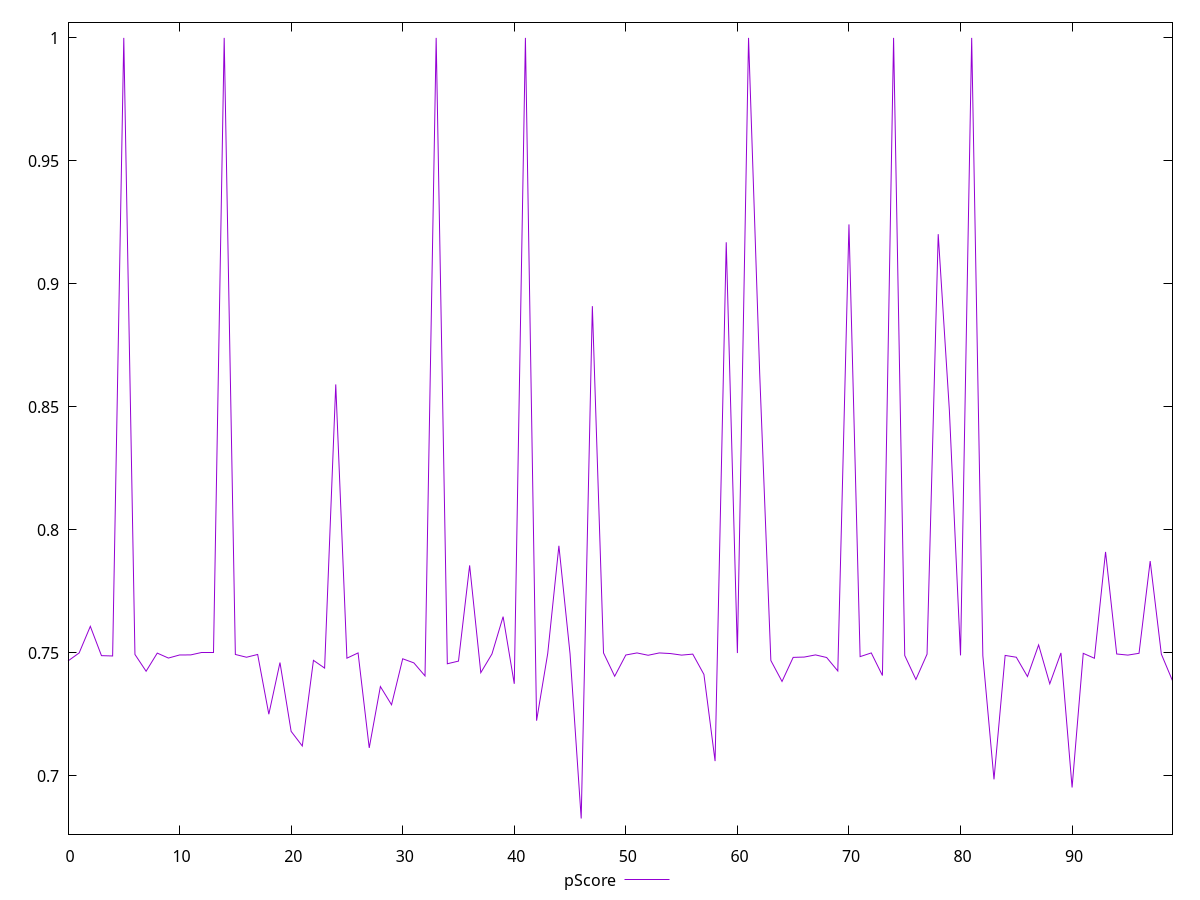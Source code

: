reset

$pScore <<EOF
0 0.7467322222222222
1 0.75
2 0.7608091666665859
3 0.7488944444444444
4 0.7487644444444445
5 1
6 0.74939
7 0.74256
8 0.74993
9 0.7479177777777778
10 0.7491688888888889
11 0.7491977777777777
12 0.75
13 0.75
14 1
15 0.7493755555555556
16 0.7482511111111111
17 0.7493755555555556
18 0.7250822222222222
19 0.7460933333333334
20 0.7181233333333333
21 0.7121694444440719
22 0.7469877777777778
23 0.7438366666666667
24 0.8591524999992302
25 0.7478666666666667
26 0.75
27 0.7113966666666667
28 0.7363366666666666
29 0.7289266666666501
30 0.7476244444444444
31 0.7459577777777777
32 0.7406577777777777
33 1
34 0.7455977777777778
35 0.74668
36 0.7855774999999752
37 0.7419811111111111
38 0.74957
39 0.7647483333339915
40 0.7374544444444444
41 1
42 0.7224600000006871
43 0.7497988888888889
44 0.7935408333331967
45 0.7496411111111111
46 0.682690555555746
47 0.8909516666666605
48 0.75
49 0.7405244444444444
50 0.7491577777777778
51 0.75
52 0.7490488888888889
53 0.75
54 0.7497477777777778
55 0.7491133333333333
56 0.7495188888888888
57 0.74126
58 0.7060277777777778
59 0.916912500000714
60 0.7499555555555556
61 1
62 0.8634749999991618
63 0.7469066666666667
64 0.73841
65 0.7481922222222223
66 0.7483227777775998
67 0.7491977777777777
68 0.7481433333333334
69 0.7426744444444444
70 0.9241966666669275
71 0.7484966666666667
72 0.75
73 0.7408155555555556
74 1
75 0.7489622222222222
76 0.7392255555555556
77 0.7495055555555555
78 0.9202150000003166
79 0.8486691666666107
80 0.7490022222222222
81 1
82 0.7488788888888889
83 0.6986088888888888
84 0.7489855555555556
85 0.74825
86 0.7404011111111111
87 0.7532533333341902
88 0.7374555555555555
89 0.75
90 0.6952977777777778
91 0.7498311111111111
92 0.7478366666666667
93 0.7910691666665176
94 0.7495733333333333
95 0.7491188888888889
96 0.7498544444444445
97 0.7873499999994722
98 0.7495255555555556
99 0.7386966666666667
EOF

set key outside below
set xrange [0:99]
set yrange [0.6763443666668609:1.0063461888888852]
set trange [0.6763443666668609:1.0063461888888852]
set terminal svg size 640, 500 enhanced background rgb 'white'
set output "report_00015_2021-02-09T16-11-33.973Z/uses-rel-preconnect/samples/pages+cached+noadtech/pScore/values.svg"

plot $pScore title "pScore" with line

reset
